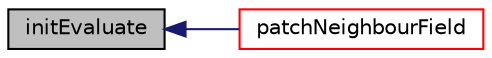 digraph "initEvaluate"
{
  bgcolor="transparent";
  edge [fontname="Helvetica",fontsize="10",labelfontname="Helvetica",labelfontsize="10"];
  node [fontname="Helvetica",fontsize="10",shape=record];
  rankdir="LR";
  Node1 [label="initEvaluate",height=0.2,width=0.4,color="black", fillcolor="grey75", style="filled", fontcolor="black"];
  Node1 -> Node2 [dir="back",color="midnightblue",fontsize="10",style="solid",fontname="Helvetica"];
  Node2 [label="patchNeighbourField",height=0.2,width=0.4,color="red",URL="$a00886.html#a0d0b7d5226d739a47f56be79d75ad04f",tooltip="Return patchField on the opposite patch of a coupled patch. "];
}
